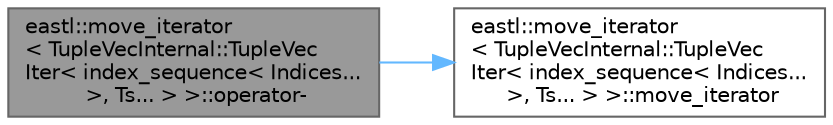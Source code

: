 digraph "eastl::move_iterator&lt; TupleVecInternal::TupleVecIter&lt; index_sequence&lt; Indices... &gt;, Ts... &gt; &gt;::operator-"
{
 // LATEX_PDF_SIZE
  bgcolor="transparent";
  edge [fontname=Helvetica,fontsize=10,labelfontname=Helvetica,labelfontsize=10];
  node [fontname=Helvetica,fontsize=10,shape=box,height=0.2,width=0.4];
  rankdir="LR";
  Node1 [id="Node000001",label="eastl::move_iterator\l\< TupleVecInternal::TupleVec\lIter\< index_sequence\< Indices...\l \>, Ts... \> \>::operator-",height=0.2,width=0.4,color="gray40", fillcolor="grey60", style="filled", fontcolor="black",tooltip=" "];
  Node1 -> Node2 [id="edge2_Node000001_Node000002",color="steelblue1",style="solid",tooltip=" "];
  Node2 [id="Node000002",label="eastl::move_iterator\l\< TupleVecInternal::TupleVec\lIter\< index_sequence\< Indices...\l \>, Ts... \> \>::move_iterator",height=0.2,width=0.4,color="grey40", fillcolor="white", style="filled",URL="$classeastl_1_1move__iterator_3_01_tuple_vec_internal_1_1_tuple_vec_iter_3_01index__sequence_3_0153674f49add4763b7f4cbf0d64ee9b75.html#a5571c37f7bdb2d4295f7ce091a7cd3c3",tooltip=" "];
}
